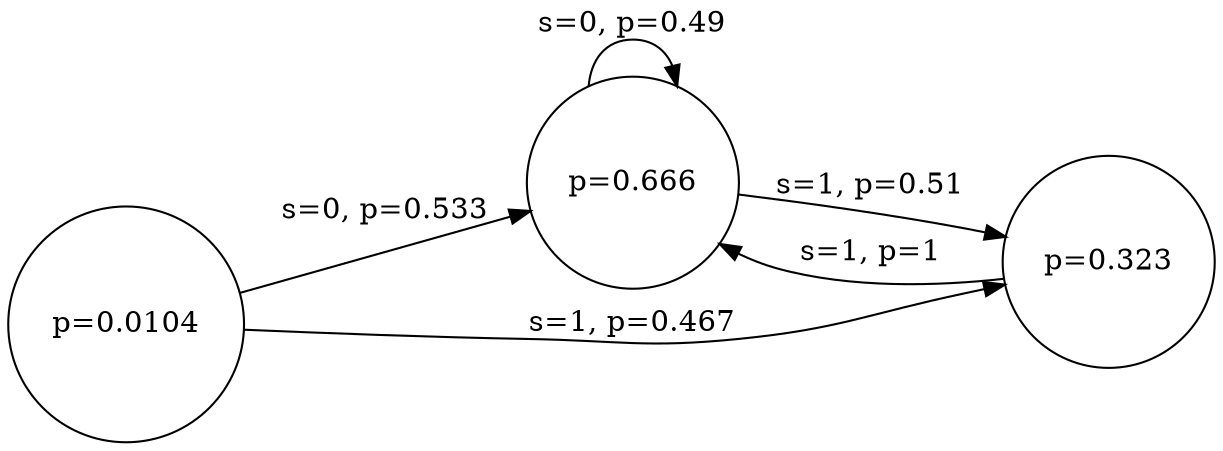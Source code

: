 digraph G {
rankdir=LR;
node [shape = circle];
0 [label="p=0.666"]
0 -> 0 [label="s=0, p=0.49"];
0 -> 1 [label="s=1, p=0.51"];
1 [label="p=0.323"]
1 -> 0 [label="s=1, p=1"];
2 [label="p=0.0104"]
2 -> 0 [label="s=0, p=0.533"];
2 -> 1 [label="s=1, p=0.467"];
}
